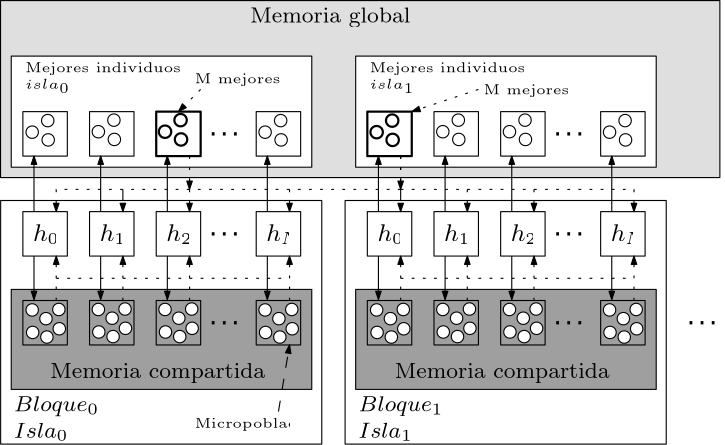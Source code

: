 <?xml version="1.0"?>
<!DOCTYPE ipe SYSTEM "ipe.dtd">
<ipe version="70000" creator="ipe6upgrade">
<info created="D:20100415103226" modified="D:20100415125339"/>
<ipestyle name="ipe6">
<color name="red" value="1 0 0"/>
<color name="green" value="0 1 0"/>
<color name="blue" value="0 0 1"/>
<color name="yellow" value="1 1 0"/>
<color name="gray1" value="0.125"/>
<color name="gray2" value="0.25"/>
<color name="gray3" value="0.375"/>
<color name="gray4" value="0.5"/>
<color name="gray5" value="0.625"/>
<color name="gray6" value="0.75"/>
<color name="gray7" value="0.875"/>
<dashstyle name="dashed" value="[4] 0"/>
<dashstyle name="dotted" value="[1 3] 0"/>
<dashstyle name="dash dotted" value="[4 2 1 2] 0"/>
<dashstyle name="dash dot dotted" value="[4 2 1 2 1 2] 0"/>
<pen name="heavier" value="0.8"/>
<pen name="fat" value="1.2"/>
<pen name="ultrafat" value="2"/>
<textsize name="large" value="\large"/>
<textsize name="Large" value="\Large"/>
<textsize name="LARGE" value="\LARGE"/>
<textsize name="huge" value="\huge"/>
<textsize name="Huge" value="\Huge"/>
<textsize name="small" value="\small"/>
<textsize name="footnote" value="\footnotesize"/>
<textsize name="tiny" value="\tiny"/>
<symbolsize name="small" value="2"/>
<symbolsize name="tiny" value="1.1"/>
<symbolsize name="large" value="5"/>
<arrowsize name="small" value="5"/>
<arrowsize name="tiny" value="3"/>
<arrowsize name="large" value="10"/>
<symbol name="mark/circle(sx)" transformations="translations">
<path fill="sym-stroke">
0.6 0 0 0.6 0 0 e 0.4 0 0 0.4 0 0 e
</path></symbol>
<symbol name="mark/disk(sx)" transformations="translations">
<path fill="sym-stroke">
0.6 0 0 0.6 0 0 e
</path></symbol>
<symbol name="mark/fdisk(sfx)" transformations="translations">
<group><path fill="sym-stroke" fillrule="eofill">
0.6 0 0 0.6 0 0 e 0.4 0 0 0.4 0 0 e
</path><path fill="sym-fill">
0.4 0 0 0.4 0 0 e
</path></group></symbol>
<symbol name="mark/box(sx)" transformations="translations">
<path fill="sym-stroke" fillrule="eofill">
-0.6 -0.6 m 0.6 -0.6 l 0.6 0.6 l -0.6 0.6 l h -0.4 -0.4 m 0.4 -0.4 l 0.4 0.4 l -0.4 0.4 l h</path></symbol>
<symbol name="mark/square(sx)" transformations="translations">
<path fill="sym-stroke">
-0.6 -0.6 m 0.6 -0.6 l 0.6 0.6 l -0.6 0.6 l h</path></symbol>
<symbol name="mark/fsquare(sfx)" transformations="translations">
<group><path fill="sym-stroke" fillrule="eofill">
-0.6 -0.6 m 0.6 -0.6 l 0.6 0.6 l -0.6 0.6 l h-0.4 -0.4 m 0.4 -0.4 l 0.4 0.4 l -0.4 0.4 l h</path><path fill="sym-fill">
-0.4 -0.4 m 0.4 -0.4 l 0.4 0.4 l -0.4 0.4 l h</path></group></symbol>
<symbol name="mark/cross(sx)" transformations="translations">
<group><path fill="sym-stroke">
-0.43 -0.57 m 0.57 0.43 l 0.43 0.57 l -0.57 -0.43 l h</path><path fill="sym-stroke">
-0.43 0.57 m 0.57 -0.43 l 0.43 -0.57 l -0.57 0.43 l h</path>
</group></symbol>
<textstyle name="center" begin="\begin{center}"
end="\end{center}"/>
<textstyle name="itemize" begin="\begin{itemize}"
end="\end{itemize}"/>
<textstyle name="item" begin="\begin{itemize}\item{}"
end="\end{itemize}"/>
</ipestyle>
<page>
<layer name="alpha"/>
<view layers="alpha" active="alpha"/>
<path layer="alpha" stroke="black" pen="normal" matrix="8.18079 0 0 0.798202 -189.71 172.734" fill="gray7">
31.9864 695.962 m
63.6402 695.962 l
63.6402 775.805 l
31.9864 775.805 l
h
</path>
<path stroke="black" pen="normal" matrix="2.40842 0 0 2.74044 -111.04 -1253.12">
76 688 m
124 688 l
124 720 l
76 720 l
h
</path>
<path stroke="black" pen="normal" matrix="2 0 0 2 -80 -716">
80 708 m
88 708 l
88 716 l
80 716 l
h
</path>
<text stroke="black" matrix="1 0 0 1 3.63443 -4.47308" pos="80 716" type="minipage" transformations="translations" width="8" valign="top" size="small">$h_{0}$</text>
<path stroke="black" pen="normal" matrix="2.08061 0 0 3 -90.6406 -1400" fill="gray5">
80 684 m
132 684 l
132 696 l
80 696 l
h
</path>
<path stroke="black" pen="normal" matrix="3.38467 0 0 1.95838 -200.312 -678.699" arrow="tiny">
84 704 m
84 696 l
</path>
<path stroke="black" pen="normal" matrix="2 0 0 2 -80 -748">
80 708 m
88 708 l
88 716 l
80 716 l
h
</path>
<path stroke="black" dash="dotted" pen="normal" arrow="tiny">
92 684 m
92 700 l
</path>
<path stroke="black" pen="normal" matrix="2 0 0 2 -56 -716">
80 708 m
88 708 l
88 716 l
80 716 l
h
</path>
<text stroke="black" matrix="1 0 0 1 27.6344 -4.47308" pos="80 716" type="minipage" transformations="translations" width="8" valign="top" size="small">$h_{1}$</text>
<path stroke="black" pen="normal" matrix="3.38467 0 0 1.95838 -176.312 -678.699" arrow="tiny">
84 704 m
84 696 l
</path>
<path stroke="black" pen="normal" matrix="2 0 0 2 -56 -748">
80 708 m
88 708 l
88 716 l
80 716 l
h
</path>
<path stroke="black" dash="dotted" pen="normal" matrix="1 0 0 1 24 0" arrow="tiny">
92 684 m
92 700 l
</path>
<path stroke="black" pen="normal" matrix="2 0 0 2 4 -716">
80 708 m
88 708 l
88 716 l
80 716 l
h
</path>
<text stroke="black" matrix="1 0 0 1 87.6344 -4.47308" pos="80 716" type="minipage" transformations="translations" width="8" valign="top" size="small">$h_{N}$</text>
<path stroke="black" pen="normal" matrix="3.38467 0 0 1.95838 -116.312 -678.699" arrow="tiny">
84 704 m
84 696 l
</path>
<path stroke="black" pen="normal" matrix="2 0 0 2 4 -748">
80 708 m
88 708 l
88 716 l
80 716 l
h
</path>
<path stroke="black" pen="normal" matrix="1 0 0 1 32.4213 -31.4288" fill="white">
2.23463 0 0 2.23463 60.6934 705.253 e
</path>
<path stroke="black" pen="normal" matrix="1 0 0 1 27.9551 -34.4063" fill="white">
2.23463 0 0 2.23463 60.6934 705.253 e
</path>
<path stroke="black" pen="normal" matrix="1 0 0 1 27.6242 -27.7897" fill="white">
2.23463 0 0 2.23463 60.6934 705.253 e
</path>
<path stroke="black" pen="normal" matrix="1 0 0 1 22.6618 -24.6469" fill="white">
2.23463 0 0 2.23463 60.6934 705.253 e
</path>
<path stroke="black" pen="normal" matrix="1 0 0 1 22.8272 -32.7521" fill="white">
2.23463 0 0 2.23463 60.6934 705.253 e
</path>
<path stroke="black" pen="normal" matrix="1 0 0 1 32.2558 -24.4814" fill="white">
2.23463 0 0 2.23463 60.6934 705.253 e
</path>
<path stroke="black" pen="normal" matrix="1 0 0 1 56.2411 -31.2634" fill="white">
2.23463 0 0 2.23463 60.6934 705.253 e
</path>
<path stroke="black" pen="normal" matrix="1 0 0 1 51.7749 -34.2409" fill="white">
2.23463 0 0 2.23463 60.6934 705.253 e
</path>
<path stroke="black" pen="normal" matrix="1 0 0 1 51.444 -27.6243" fill="white">
2.23463 0 0 2.23463 60.6934 705.253 e
</path>
<path stroke="black" pen="normal" matrix="1 0 0 1 46.4816 -24.4815" fill="white">
2.23463 0 0 2.23463 60.6934 705.253 e
</path>
<path stroke="black" pen="normal" matrix="1 0 0 1 46.647 -32.5867" fill="white">
2.23463 0 0 2.23463 60.6934 705.253 e
</path>
<path stroke="black" pen="normal" matrix="1 0 0 1 56.0756 -24.316" fill="white">
2.23463 0 0 2.23463 60.6934 705.253 e
</path>
<path stroke="black" pen="normal" matrix="1 0 0 1 116.271 -31.4288" fill="white">
2.23463 0 0 2.23463 60.6934 705.253 e
</path>
<path stroke="black" pen="normal" matrix="1 0 0 1 111.805 -34.4063" fill="white">
2.23463 0 0 2.23463 60.6934 705.253 e
</path>
<path stroke="black" pen="normal" matrix="1 0 0 1 111.474 -27.7897" fill="white">
2.23463 0 0 2.23463 60.6934 705.253 e
</path>
<path stroke="black" pen="normal" matrix="1 0 0 1 106.512 -24.6469" fill="white">
2.23463 0 0 2.23463 60.6934 705.253 e
</path>
<path stroke="black" pen="normal" matrix="1 0 0 1 106.677 -32.7521" fill="white">
2.23463 0 0 2.23463 60.6934 705.253 e
</path>
<path stroke="black" pen="normal" matrix="1 0 0 1 116.106 -24.4814" fill="white">
2.23463 0 0 2.23463 60.6934 705.253 e
</path>
<path stroke="black" pen="normal" matrix="2 0 0 2 -32 -716">
80 708 m
88 708 l
88 716 l
80 716 l
h
</path>
<text stroke="black" matrix="1 0 0 1 51.6344 -4.47308" pos="80 716" type="minipage" transformations="translations" width="8" valign="top" size="small">$h_{2}$</text>
<path stroke="black" pen="normal" matrix="3.38467 0 0 1.95838 -152.312 -678.699" arrow="tiny">
84 704 m
84 696 l
</path>
<path stroke="black" pen="normal" matrix="2 0 0 2 -32 -748">
80 708 m
88 708 l
88 716 l
80 716 l
h
</path>
<path stroke="black" pen="normal" matrix="1 0 0 1 80.2411 -31.2634" fill="white">
2.23463 0 0 2.23463 60.6934 705.253 e
</path>
<path stroke="black" pen="normal" matrix="1 0 0 1 75.7749 -34.2409" fill="white">
2.23463 0 0 2.23463 60.6934 705.253 e
</path>
<path stroke="black" pen="normal" matrix="1 0 0 1 75.444 -27.6243" fill="white">
2.23463 0 0 2.23463 60.6934 705.253 e
</path>
<path stroke="black" pen="normal" matrix="1 0 0 1 70.4816 -24.4815" fill="white">
2.23463 0 0 2.23463 60.6934 705.253 e
</path>
<path stroke="black" pen="normal" matrix="1 0 0 1 70.647 -32.5867" fill="white">
2.23463 0 0 2.23463 60.6934 705.253 e
</path>
<path stroke="black" pen="normal" matrix="1 0 0 1 80.0756 -24.316" fill="white">
2.23463 0 0 2.23463 60.6934 705.253 e
</path>
<text stroke="black" matrix="1 0 0 1 65.8493 -23.9089" pos="23.9964 685.538" type="minipage" transformations="translations" width="80.0852" valign="top" size="footnote">Memoria compartida</text>
<path stroke="black" pen="normal" matrix="2.08061 0 0 3.33327 -90.6406 -1547.97" fill="white">
80 684 m
132 684 l
132 696 l
80 696 l
h
</path>
<path stroke="black" pen="normal" matrix="2 0 0 2 -80 -680.006">
80 708 m
88 708 l
88 716 l
80 716 l
h
</path>
<path stroke="black" pen="normal" matrix="2 0 0 2 -56 -680.006">
80 708 m
88 708 l
88 716 l
80 716 l
h
</path>
<path stroke="black" pen="normal" matrix="2 0 0 2 4 -680.006">
80 708 m
88 708 l
88 716 l
80 716 l
h
</path>
<path stroke="black" pen="normal" matrix="1 0 0 1 28.4213 36.5648" fill="white">
2.23463 0 0 2.23463 60.6934 705.253 e
</path>
<path stroke="black" pen="normal" matrix="1 0 0 1 22.6618 39.3467" fill="white">
2.23463 0 0 2.23463 60.6934 705.253 e
</path>
<path stroke="black" pen="normal" matrix="1 0 0 1 28.2558 43.5122" fill="white">
2.23463 0 0 2.23463 60.6934 705.253 e
</path>
<path stroke="black" pen="normal" matrix="1 0 0 1 52.2411 36.7302" fill="white">
2.23463 0 0 2.23463 60.6934 705.253 e
</path>
<path stroke="black" pen="normal" matrix="1 0 0 1 46.4816 39.5121" fill="white">
2.23463 0 0 2.23463 60.6934 705.253 e
</path>
<path stroke="black" pen="normal" matrix="1 0 0 1 52.0756 43.6776" fill="white">
2.23463 0 0 2.23463 60.6934 705.253 e
</path>
<path stroke="black" pen="normal" matrix="1 0 0 1 112.271 36.5648" fill="white">
2.23463 0 0 2.23463 60.6934 705.253 e
</path>
<path stroke="black" pen="normal" matrix="1 0 0 1 106.512 39.3467" fill="white">
2.23463 0 0 2.23463 60.6934 705.253 e
</path>
<path stroke="black" pen="normal" matrix="1 0 0 1 112.106 43.5122" fill="white">
2.23463 0 0 2.23463 60.6934 705.253 e
</path>
<path stroke="black" pen="heavier" matrix="2 0 0 2 -32 -680.006">
80 708 m
88 708 l
88 716 l
80 716 l
h
</path>
<path stroke="black" pen="heavier" matrix="1 0 0 1 76.2411 36.7302" fill="white">
2.23463 0 0 2.23463 60.6934 705.253 e
</path>
<path stroke="black" pen="heavier" matrix="1 0 0 1 70.4816 39.5121" fill="white">
2.23463 0 0 2.23463 60.6934 705.253 e
</path>
<path stroke="black" pen="heavier" matrix="1 0 0 1 76.0756 43.6776" fill="white">
2.23463 0 0 2.23463 60.6934 705.253 e
</path>
<path stroke="black" dash="dotted" pen="normal" matrix="1 0 0 1 48 0" arrow="tiny">
92 684 m
92 700 l
</path>
<path stroke="black" dash="dotted" pen="normal" matrix="1 0 0 1 84 0" arrow="tiny">
92 684 m
92 700 l
</path>
<path stroke="black" dash="dotted" pen="normal">
92 692 m
176 692 l
</path>
<path stroke="black" pen="normal" arrow="tiny">
84 716 m
84 736 l
</path>
<path stroke="black" pen="normal" arrow="tiny">
108 716 m
108 736 l
</path>
<path stroke="black" pen="normal" arrow="tiny">
132 716 m
132 736 l
</path>
<path stroke="black" pen="normal" arrow="tiny">
168 716 m
168 736 l
</path>
<path stroke="black" dash="dotted" pen="fat">
148 708 m
160 708 l
</path>
<path stroke="black" dash="dotted" pen="fat">
148 676 m
160 676 l
</path>
<path stroke="black" dash="dotted" pen="fat">
148 744 m
160 744 l
</path>
<text stroke="black" matrix="1 0 0 1 52.8493 -35.9089" pos="23.9964 685.538" type="minipage" transformations="translations" width="119.928" valign="top" size="footnote">$Bloque_{0}$

$Isla_{0}$</text>
<text stroke="black" matrix="1 0 0 1 56.8493 84.0911" pos="23.9964 685.538" type="minipage" transformations="translations" width="101.596" valign="top" size="tiny">Mejores individuos

$isla_{0}$</text>
<path stroke="black" pen="normal" matrix="2.40842 0 0 2.74044 12.96 -1253.12">
76 688 m
124 688 l
124 720 l
76 720 l
h
</path>
<path stroke="black" pen="normal" matrix="2 0 0 2 44 -716">
80 708 m
88 708 l
88 716 l
80 716 l
h
</path>
<text stroke="black" matrix="1 0 0 1 127.634 -4.47308" pos="80 716" type="minipage" transformations="translations" width="8" valign="top" size="small">$h_{0}$</text>
<path stroke="black" pen="normal" matrix="2.08061 0 0 3 33.3594 -1400" fill="gray5">
80 684 m
132 684 l
132 696 l
80 696 l
h
</path>
<path stroke="black" pen="normal" matrix="3.38467 0 0 1.95838 -76.312 -678.699" arrow="tiny">
84 704 m
84 696 l
</path>
<path stroke="black" pen="normal" matrix="2 0 0 2 44 -748">
80 708 m
88 708 l
88 716 l
80 716 l
h
</path>
<path stroke="black" dash="dotted" pen="normal" matrix="1 0 0 1 124 0" arrow="tiny">
92 684 m
92 700 l
</path>
<path stroke="black" pen="normal" matrix="2 0 0 2 68 -716">
80 708 m
88 708 l
88 716 l
80 716 l
h
</path>
<text stroke="black" matrix="1 0 0 1 151.634 -4.47308" pos="80 716" type="minipage" transformations="translations" width="8" valign="top" size="small">$h_{1}$</text>
<path stroke="black" pen="normal" matrix="3.38467 0 0 1.95838 -52.312 -678.699" arrow="tiny">
84 704 m
84 696 l
</path>
<path stroke="black" pen="normal" matrix="2 0 0 2 68 -748">
80 708 m
88 708 l
88 716 l
80 716 l
h
</path>
<path stroke="black" dash="dotted" pen="normal" matrix="1 0 0 1 148 0" arrow="tiny">
92 684 m
92 700 l
</path>
<path stroke="black" pen="normal" matrix="2 0 0 2 128 -716">
80 708 m
88 708 l
88 716 l
80 716 l
h
</path>
<text stroke="black" matrix="1 0 0 1 211.634 -4.47308" pos="80 716" type="minipage" transformations="translations" width="8" valign="top" size="small">$h_{N}$</text>
<path stroke="black" pen="normal" matrix="3.38467 0 0 1.95838 7.688 -678.699" arrow="tiny">
84 704 m
84 696 l
</path>
<path stroke="black" pen="normal" matrix="2 0 0 2 128 -748">
80 708 m
88 708 l
88 716 l
80 716 l
h
</path>
<path stroke="black" pen="normal" matrix="1 0 0 1 156.421 -31.4288" fill="white">
2.23463 0 0 2.23463 60.6934 705.253 e
</path>
<path stroke="black" pen="normal" matrix="1 0 0 1 151.955 -34.4063" fill="white">
2.23463 0 0 2.23463 60.6934 705.253 e
</path>
<path stroke="black" pen="normal" matrix="1 0 0 1 151.624 -27.7897" fill="white">
2.23463 0 0 2.23463 60.6934 705.253 e
</path>
<path stroke="black" pen="normal" matrix="1 0 0 1 146.662 -24.6469" fill="white">
2.23463 0 0 2.23463 60.6934 705.253 e
</path>
<path stroke="black" pen="normal" matrix="1 0 0 1 146.827 -32.7521" fill="white">
2.23463 0 0 2.23463 60.6934 705.253 e
</path>
<path stroke="black" pen="normal" matrix="1 0 0 1 156.256 -24.4814" fill="white">
2.23463 0 0 2.23463 60.6934 705.253 e
</path>
<path stroke="black" pen="normal" matrix="1 0 0 1 180.241 -31.2634" fill="white">
2.23463 0 0 2.23463 60.6934 705.253 e
</path>
<path stroke="black" pen="normal" matrix="1 0 0 1 175.775 -34.2409" fill="white">
2.23463 0 0 2.23463 60.6934 705.253 e
</path>
<path stroke="black" pen="normal" matrix="1 0 0 1 175.444 -27.6243" fill="white">
2.23463 0 0 2.23463 60.6934 705.253 e
</path>
<path stroke="black" pen="normal" matrix="1 0 0 1 170.482 -24.4815" fill="white">
2.23463 0 0 2.23463 60.6934 705.253 e
</path>
<path stroke="black" pen="normal" matrix="1 0 0 1 170.647 -32.5867" fill="white">
2.23463 0 0 2.23463 60.6934 705.253 e
</path>
<path stroke="black" pen="normal" matrix="1 0 0 1 180.076 -24.316" fill="white">
2.23463 0 0 2.23463 60.6934 705.253 e
</path>
<path stroke="black" pen="normal" matrix="1 0 0 1 240.271 -31.4288" fill="white">
2.23463 0 0 2.23463 60.6934 705.253 e
</path>
<path stroke="black" pen="normal" matrix="1 0 0 1 235.805 -34.4063" fill="white">
2.23463 0 0 2.23463 60.6934 705.253 e
</path>
<path stroke="black" pen="normal" matrix="1 0 0 1 235.474 -27.7897" fill="white">
2.23463 0 0 2.23463 60.6934 705.253 e
</path>
<path stroke="black" pen="normal" matrix="1 0 0 1 230.512 -24.6469" fill="white">
2.23463 0 0 2.23463 60.6934 705.253 e
</path>
<path stroke="black" pen="normal" matrix="1 0 0 1 230.677 -32.7521" fill="white">
2.23463 0 0 2.23463 60.6934 705.253 e
</path>
<path stroke="black" pen="normal" matrix="1 0 0 1 240.106 -24.4814" fill="white">
2.23463 0 0 2.23463 60.6934 705.253 e
</path>
<path stroke="black" pen="normal" matrix="2 0 0 2 92 -716">
80 708 m
88 708 l
88 716 l
80 716 l
h
</path>
<text stroke="black" matrix="1 0 0 1 175.634 -4.47308" pos="80 716" type="minipage" transformations="translations" width="8" valign="top" size="small">$h_{2}$</text>
<path stroke="black" pen="normal" matrix="3.38467 0 0 1.95838 -28.312 -678.699" arrow="tiny">
84 704 m
84 696 l
</path>
<path stroke="black" pen="normal" matrix="2 0 0 2 92 -748">
80 708 m
88 708 l
88 716 l
80 716 l
h
</path>
<path stroke="black" pen="normal" matrix="1 0 0 1 204.241 -31.2634" fill="white">
2.23463 0 0 2.23463 60.6934 705.253 e
</path>
<path stroke="black" pen="normal" matrix="1 0 0 1 199.775 -34.2409" fill="white">
2.23463 0 0 2.23463 60.6934 705.253 e
</path>
<path stroke="black" pen="normal" matrix="1 0 0 1 199.444 -27.6243" fill="white">
2.23463 0 0 2.23463 60.6934 705.253 e
</path>
<path stroke="black" pen="normal" matrix="1 0 0 1 194.482 -24.4815" fill="white">
2.23463 0 0 2.23463 60.6934 705.253 e
</path>
<path stroke="black" pen="normal" matrix="1 0 0 1 194.647 -32.5867" fill="white">
2.23463 0 0 2.23463 60.6934 705.253 e
</path>
<path stroke="black" pen="normal" matrix="1 0 0 1 204.076 -24.316" fill="white">
2.23463 0 0 2.23463 60.6934 705.253 e
</path>
<text stroke="black" matrix="1 0 0 1 189.849 -23.9089" pos="23.9964 685.538" type="minipage" transformations="translations" width="80.0852" valign="top" size="footnote">Memoria compartida</text>
<path stroke="black" pen="normal" matrix="2.08061 0 0 3.33327 33.3594 -1547.97" fill="white">
80 684 m
132 684 l
132 696 l
80 696 l
h
</path>
<path stroke="black" pen="heavier" matrix="2 0 0 2 44 -680.006">
80 708 m
88 708 l
88 716 l
80 716 l
h
</path>
<path stroke="black" pen="normal" matrix="2 0 0 2 68 -680.006">
80 708 m
88 708 l
88 716 l
80 716 l
h
</path>
<path stroke="black" pen="normal" matrix="2 0 0 2 128 -680.006">
80 708 m
88 708 l
88 716 l
80 716 l
h
</path>
<path stroke="black" pen="heavier" matrix="1 0 0 1 152.421 36.5648" fill="white">
2.23463 0 0 2.23463 60.6934 705.253 e
</path>
<path stroke="black" pen="heavier" matrix="1 0 0 1 146.662 39.3467" fill="white">
2.23463 0 0 2.23463 60.6934 705.253 e
</path>
<path stroke="black" pen="heavier" matrix="1 0 0 1 152.256 43.5122" fill="white">
2.23463 0 0 2.23463 60.6934 705.253 e
</path>
<path stroke="black" pen="normal" matrix="1 0 0 1 176.241 36.7302" fill="white">
2.23463 0 0 2.23463 60.6934 705.253 e
</path>
<path stroke="black" pen="normal" matrix="1 0 0 1 170.482 39.5121" fill="white">
2.23463 0 0 2.23463 60.6934 705.253 e
</path>
<path stroke="black" pen="normal" matrix="1 0 0 1 176.076 43.6776" fill="white">
2.23463 0 0 2.23463 60.6934 705.253 e
</path>
<path stroke="black" pen="normal" matrix="1 0 0 1 236.271 36.5648" fill="white">
2.23463 0 0 2.23463 60.6934 705.253 e
</path>
<path stroke="black" pen="normal" matrix="1 0 0 1 230.512 39.3467" fill="white">
2.23463 0 0 2.23463 60.6934 705.253 e
</path>
<path stroke="black" pen="normal" matrix="1 0 0 1 236.106 43.5122" fill="white">
2.23463 0 0 2.23463 60.6934 705.253 e
</path>
<path stroke="black" pen="normal" matrix="2 0 0 2 92 -680.006">
80 708 m
88 708 l
88 716 l
80 716 l
h
</path>
<path stroke="black" pen="normal" matrix="1 0 0 1 200.241 36.7302" fill="white">
2.23463 0 0 2.23463 60.6934 705.253 e
</path>
<path stroke="black" pen="normal" matrix="1 0 0 1 194.482 39.5121" fill="white">
2.23463 0 0 2.23463 60.6934 705.253 e
</path>
<path stroke="black" pen="normal" matrix="1 0 0 1 200.076 43.6776" fill="white">
2.23463 0 0 2.23463 60.6934 705.253 e
</path>
<path stroke="black" dash="dotted" pen="normal" matrix="1 0 0 1 172 0" arrow="tiny">
92 684 m
92 700 l
</path>
<path stroke="black" dash="dotted" pen="normal" matrix="1 0 0 1 208 0" arrow="tiny">
92 684 m
92 700 l
</path>
<path stroke="black" dash="dotted" pen="normal" matrix="1 0 0 1 124 0">
92 692 m
176 692 l
</path>
<path stroke="black" pen="normal" matrix="1 0 0 1 124 0" arrow="tiny">
84 716 m
84 736 l
</path>
<path stroke="black" pen="normal" matrix="1 0 0 1 124 0" arrow="tiny">
108 716 m
108 736 l
</path>
<path stroke="black" pen="normal" matrix="1 0 0 1 124 0" arrow="tiny">
132 716 m
132 736 l
</path>
<path stroke="black" pen="normal" matrix="1 0 0 1 124 0" arrow="tiny">
168 716 m
168 736 l
</path>
<path stroke="black" dash="dotted" pen="fat" matrix="1 0 0 1 124 0">
148 708 m
160 708 l
</path>
<path stroke="black" dash="dotted" pen="fat" matrix="1 0 0 1 124 0">
148 676 m
160 676 l
</path>
<path stroke="black" dash="dotted" pen="fat" matrix="1 0 0 1 124 0">
148 744 m
160 744 l
</path>
<text stroke="black" matrix="1 0 0 1 176.849 -35.9089" pos="23.9964 685.538" type="minipage" transformations="translations" width="119.928" valign="top" size="footnote">$Bloque_{1}$

$Isla_{1}$</text>
<text stroke="black" matrix="1 0 0 1 180.849 84.0911" pos="23.9964 685.538" type="minipage" transformations="translations" width="101.596" valign="top" size="tiny">Mejores individuos

$isla_{1}$</text>
<path stroke="black" dash="dotted" pen="normal" arrow="tiny">
216 736 m
216 724 l
92 724 l
92 716 l
</path>
<path stroke="black" dash="dashed" pen="normal" arrow="tiny">
116 724 m
116 716 l
</path>
<path stroke="black" dash="dotted" pen="normal" arrow="tiny">
140 724 m
140 716 l
</path>
<path stroke="black" dash="dotted" pen="normal" arrow="tiny">
176 724 m
176 716 l
</path>
<path stroke="black" dash="dashed" pen="normal" arrow="tiny">
216 724 m
216 716 l
</path>
<path stroke="black" dash="dotted" pen="normal" arrow="tiny">
216 724 m
240 724 l
240 716 l
</path>
<path stroke="black" dash="dotted" pen="normal" arrow="tiny">
240 724 m
264 724 l
264 716 l
</path>
<path stroke="black" dash="dotted" pen="normal" arrow="tiny">
264 724 m
300 724 l
300 716 l
</path>
<path stroke="black" dash="dotted" pen="normal" arrow="tiny">
140 736 m
140 724 l
</path>
<path stroke="black" dash="dotted" pen="normal" arrow="tiny">
216 736 m
216 724 l
</path>
<path stroke="black" dash="dotted" pen="fat" matrix="1 0 0 1 172 0">
148 676 m
160 676 l
</path>
<text stroke="black" matrix="1 0 0 1 137.849 104.091" pos="23.9964 685.538" type="minipage" transformations="translations" width="80.0852" valign="top" size="footnote">Memoria global</text>
<text stroke="black" matrix="1 0 0 1 117.849 80.0911" pos="23.9964 685.538" type="minipage" transformations="translations" width="34.1543" valign="top" size="tiny">M mejores</text>
<text stroke="black" matrix="1 0 0 1 221.849 76.0911" pos="23.9964 685.538" type="minipage" transformations="translations" width="34.1543" valign="top" size="tiny">M mejores</text>
<path stroke="black" dash="dotted" pen="normal" arrow="tiny">
144 760 m
136 752 l
</path>
<path stroke="black" dash="dotted" pen="normal" arrow="tiny">
244 760 m
220 752 l
</path>
<text stroke="black" matrix="1 0 0 1 117.849 -43.9089" pos="23.9964 685.538" type="minipage" transformations="translations" width="34.1543" valign="top" size="tiny">Micropoblaci\&apos;on</text>
<path stroke="black" dash="dashed" pen="normal" arrow="tiny">
172 644 m
176 668 l
</path>
</page>
</ipe>
